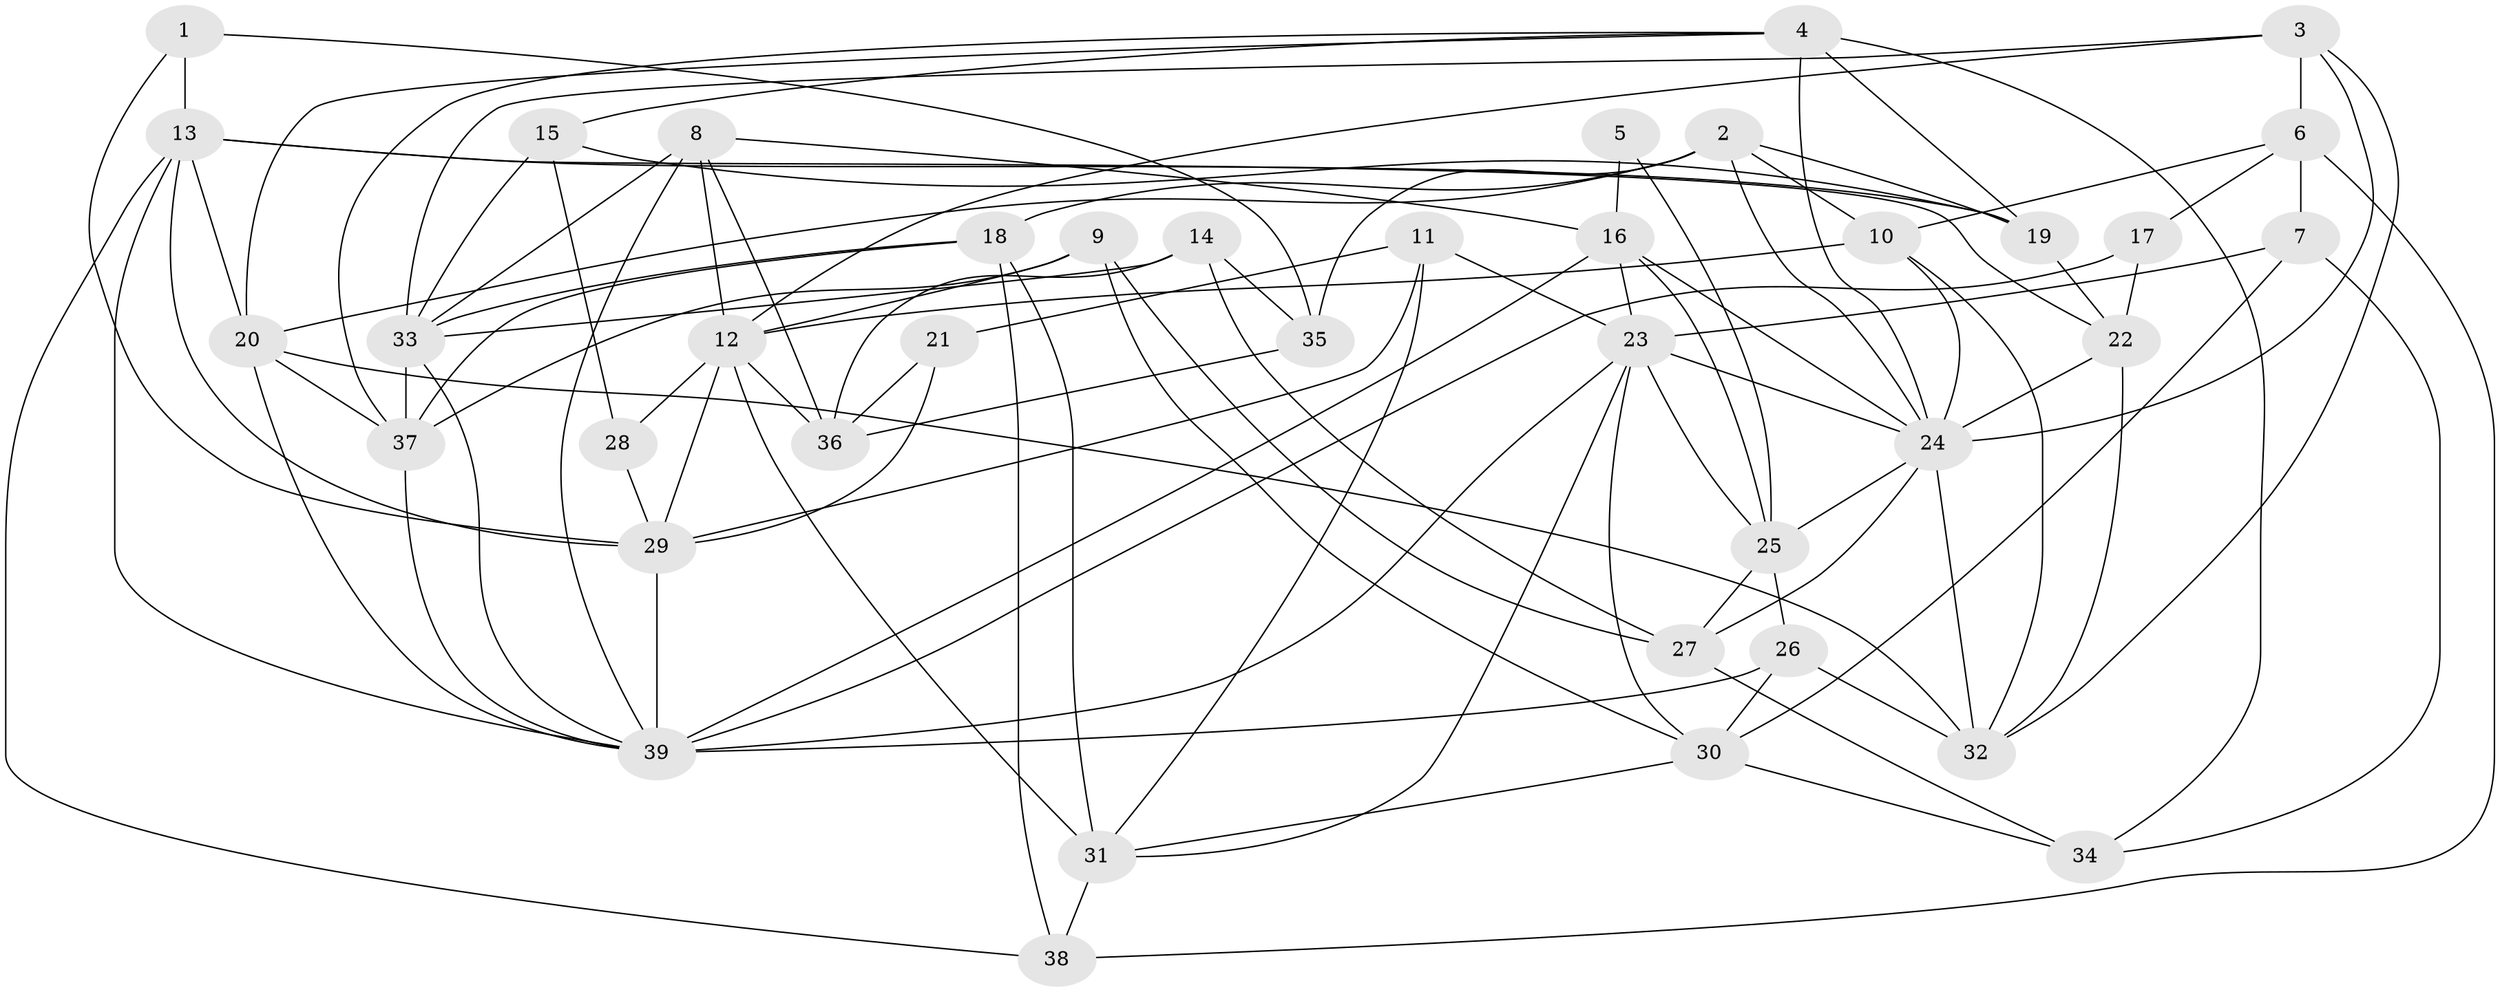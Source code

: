 // original degree distribution, {2: 0.12987012987012986, 4: 0.35064935064935066, 5: 0.22077922077922077, 3: 0.19480519480519481, 7: 0.025974025974025976, 6: 0.07792207792207792}
// Generated by graph-tools (version 1.1) at 2025/02/03/09/25 03:02:08]
// undirected, 39 vertices, 103 edges
graph export_dot {
graph [start="1"]
  node [color=gray90,style=filled];
  1;
  2;
  3;
  4;
  5;
  6;
  7;
  8;
  9;
  10;
  11;
  12;
  13;
  14;
  15;
  16;
  17;
  18;
  19;
  20;
  21;
  22;
  23;
  24;
  25;
  26;
  27;
  28;
  29;
  30;
  31;
  32;
  33;
  34;
  35;
  36;
  37;
  38;
  39;
  1 -- 13 [weight=1.0];
  1 -- 29 [weight=1.0];
  1 -- 35 [weight=1.0];
  2 -- 10 [weight=1.0];
  2 -- 18 [weight=1.0];
  2 -- 19 [weight=1.0];
  2 -- 20 [weight=1.0];
  2 -- 24 [weight=1.0];
  2 -- 35 [weight=1.0];
  3 -- 6 [weight=1.0];
  3 -- 12 [weight=1.0];
  3 -- 24 [weight=1.0];
  3 -- 32 [weight=1.0];
  3 -- 33 [weight=1.0];
  4 -- 15 [weight=1.0];
  4 -- 19 [weight=2.0];
  4 -- 20 [weight=1.0];
  4 -- 24 [weight=1.0];
  4 -- 34 [weight=1.0];
  4 -- 37 [weight=1.0];
  5 -- 16 [weight=1.0];
  5 -- 25 [weight=2.0];
  6 -- 7 [weight=1.0];
  6 -- 10 [weight=1.0];
  6 -- 17 [weight=1.0];
  6 -- 38 [weight=1.0];
  7 -- 23 [weight=1.0];
  7 -- 30 [weight=1.0];
  7 -- 34 [weight=1.0];
  8 -- 12 [weight=1.0];
  8 -- 16 [weight=1.0];
  8 -- 33 [weight=1.0];
  8 -- 36 [weight=1.0];
  8 -- 39 [weight=1.0];
  9 -- 12 [weight=1.0];
  9 -- 27 [weight=1.0];
  9 -- 30 [weight=1.0];
  9 -- 37 [weight=1.0];
  10 -- 12 [weight=1.0];
  10 -- 24 [weight=1.0];
  10 -- 32 [weight=1.0];
  11 -- 21 [weight=1.0];
  11 -- 23 [weight=1.0];
  11 -- 29 [weight=1.0];
  11 -- 31 [weight=1.0];
  12 -- 28 [weight=1.0];
  12 -- 29 [weight=1.0];
  12 -- 31 [weight=2.0];
  12 -- 36 [weight=1.0];
  13 -- 19 [weight=1.0];
  13 -- 20 [weight=1.0];
  13 -- 22 [weight=1.0];
  13 -- 29 [weight=1.0];
  13 -- 38 [weight=1.0];
  13 -- 39 [weight=1.0];
  14 -- 27 [weight=1.0];
  14 -- 33 [weight=1.0];
  14 -- 35 [weight=1.0];
  14 -- 36 [weight=1.0];
  15 -- 19 [weight=1.0];
  15 -- 28 [weight=1.0];
  15 -- 33 [weight=1.0];
  16 -- 23 [weight=2.0];
  16 -- 24 [weight=1.0];
  16 -- 25 [weight=2.0];
  16 -- 39 [weight=2.0];
  17 -- 22 [weight=1.0];
  17 -- 39 [weight=1.0];
  18 -- 31 [weight=1.0];
  18 -- 33 [weight=1.0];
  18 -- 37 [weight=2.0];
  18 -- 38 [weight=1.0];
  19 -- 22 [weight=1.0];
  20 -- 32 [weight=1.0];
  20 -- 37 [weight=1.0];
  20 -- 39 [weight=1.0];
  21 -- 29 [weight=1.0];
  21 -- 36 [weight=1.0];
  22 -- 24 [weight=1.0];
  22 -- 32 [weight=1.0];
  23 -- 24 [weight=1.0];
  23 -- 25 [weight=1.0];
  23 -- 30 [weight=1.0];
  23 -- 31 [weight=1.0];
  23 -- 39 [weight=1.0];
  24 -- 25 [weight=1.0];
  24 -- 27 [weight=1.0];
  24 -- 32 [weight=2.0];
  25 -- 26 [weight=1.0];
  25 -- 27 [weight=1.0];
  26 -- 30 [weight=1.0];
  26 -- 32 [weight=1.0];
  26 -- 39 [weight=1.0];
  27 -- 34 [weight=1.0];
  28 -- 29 [weight=1.0];
  29 -- 39 [weight=1.0];
  30 -- 31 [weight=1.0];
  30 -- 34 [weight=1.0];
  31 -- 38 [weight=1.0];
  33 -- 37 [weight=1.0];
  33 -- 39 [weight=1.0];
  35 -- 36 [weight=1.0];
  37 -- 39 [weight=1.0];
}
